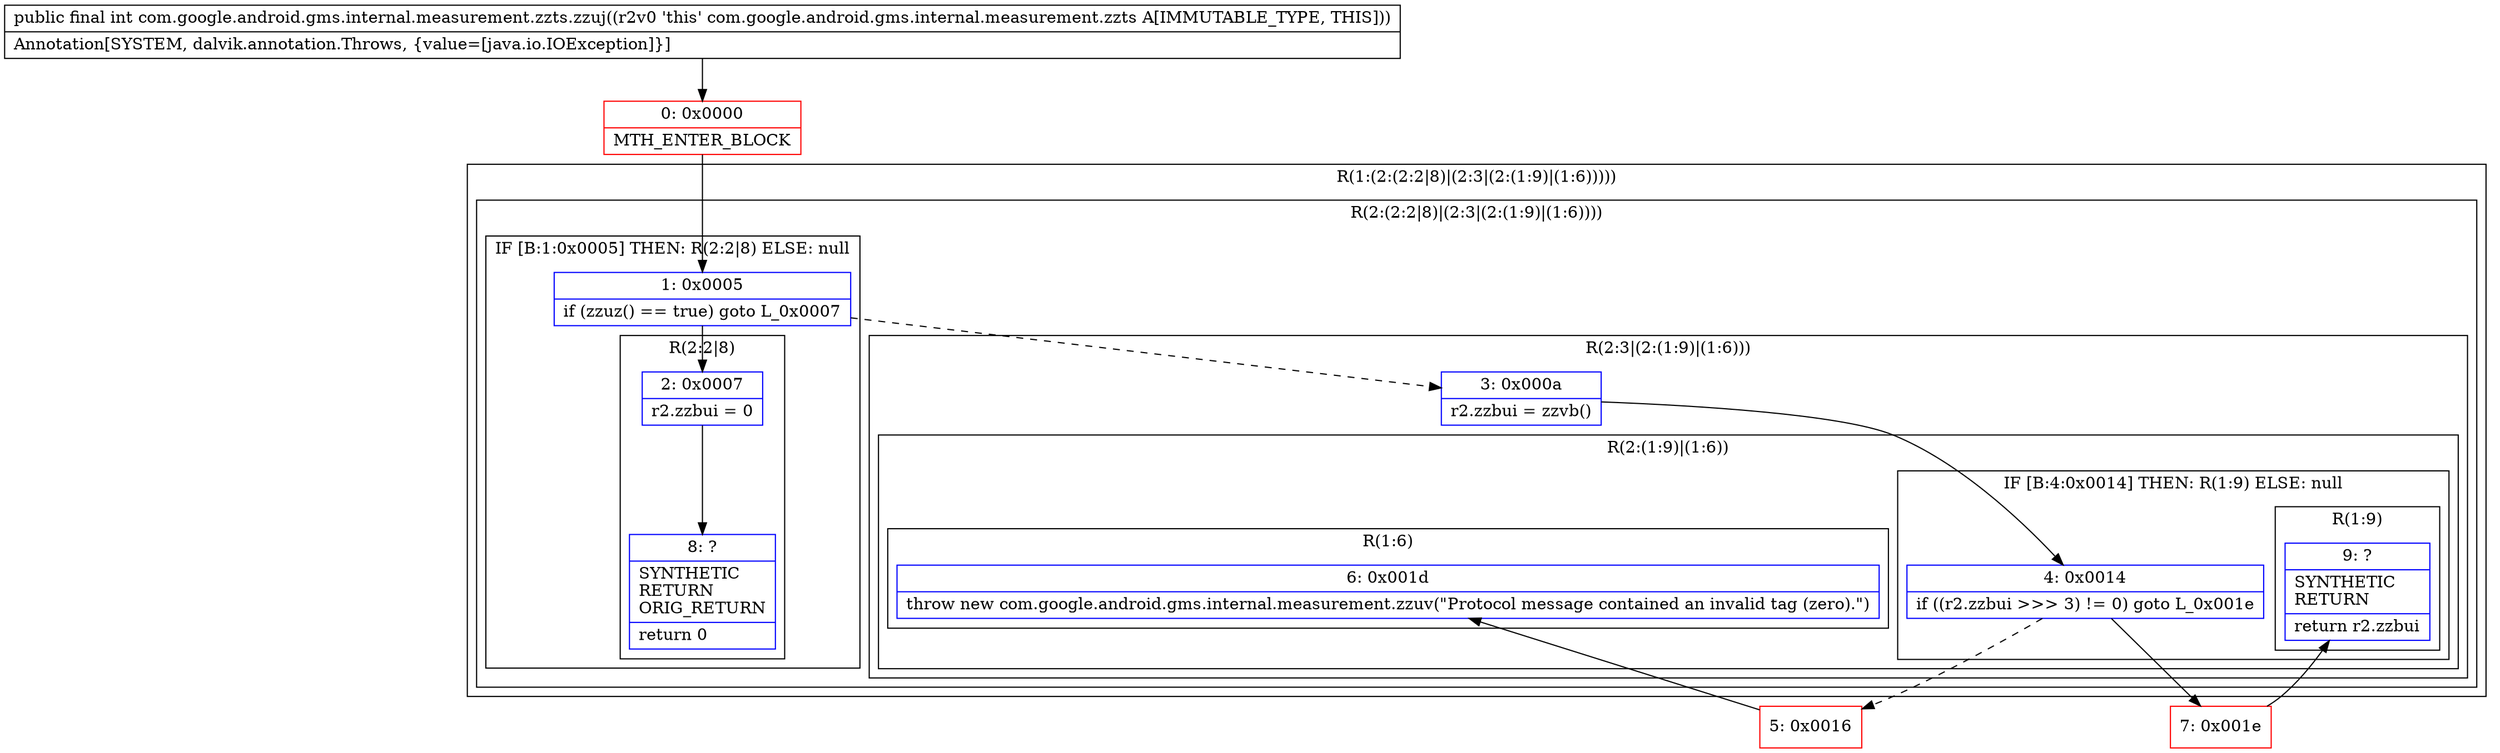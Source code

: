 digraph "CFG forcom.google.android.gms.internal.measurement.zzts.zzuj()I" {
subgraph cluster_Region_1818290604 {
label = "R(1:(2:(2:2|8)|(2:3|(2:(1:9)|(1:6)))))";
node [shape=record,color=blue];
subgraph cluster_Region_1897260765 {
label = "R(2:(2:2|8)|(2:3|(2:(1:9)|(1:6))))";
node [shape=record,color=blue];
subgraph cluster_IfRegion_1548345785 {
label = "IF [B:1:0x0005] THEN: R(2:2|8) ELSE: null";
node [shape=record,color=blue];
Node_1 [shape=record,label="{1\:\ 0x0005|if (zzuz() == true) goto L_0x0007\l}"];
subgraph cluster_Region_1034382732 {
label = "R(2:2|8)";
node [shape=record,color=blue];
Node_2 [shape=record,label="{2\:\ 0x0007|r2.zzbui = 0\l}"];
Node_8 [shape=record,label="{8\:\ ?|SYNTHETIC\lRETURN\lORIG_RETURN\l|return 0\l}"];
}
}
subgraph cluster_Region_1457638941 {
label = "R(2:3|(2:(1:9)|(1:6)))";
node [shape=record,color=blue];
Node_3 [shape=record,label="{3\:\ 0x000a|r2.zzbui = zzvb()\l}"];
subgraph cluster_Region_144501010 {
label = "R(2:(1:9)|(1:6))";
node [shape=record,color=blue];
subgraph cluster_IfRegion_466322833 {
label = "IF [B:4:0x0014] THEN: R(1:9) ELSE: null";
node [shape=record,color=blue];
Node_4 [shape=record,label="{4\:\ 0x0014|if ((r2.zzbui \>\>\> 3) != 0) goto L_0x001e\l}"];
subgraph cluster_Region_486948969 {
label = "R(1:9)";
node [shape=record,color=blue];
Node_9 [shape=record,label="{9\:\ ?|SYNTHETIC\lRETURN\l|return r2.zzbui\l}"];
}
}
subgraph cluster_Region_1171256562 {
label = "R(1:6)";
node [shape=record,color=blue];
Node_6 [shape=record,label="{6\:\ 0x001d|throw new com.google.android.gms.internal.measurement.zzuv(\"Protocol message contained an invalid tag (zero).\")\l}"];
}
}
}
}
}
Node_0 [shape=record,color=red,label="{0\:\ 0x0000|MTH_ENTER_BLOCK\l}"];
Node_5 [shape=record,color=red,label="{5\:\ 0x0016}"];
Node_7 [shape=record,color=red,label="{7\:\ 0x001e}"];
MethodNode[shape=record,label="{public final int com.google.android.gms.internal.measurement.zzts.zzuj((r2v0 'this' com.google.android.gms.internal.measurement.zzts A[IMMUTABLE_TYPE, THIS]))  | Annotation[SYSTEM, dalvik.annotation.Throws, \{value=[java.io.IOException]\}]\l}"];
MethodNode -> Node_0;
Node_1 -> Node_2;
Node_1 -> Node_3[style=dashed];
Node_2 -> Node_8;
Node_3 -> Node_4;
Node_4 -> Node_5[style=dashed];
Node_4 -> Node_7;
Node_0 -> Node_1;
Node_5 -> Node_6;
Node_7 -> Node_9;
}

